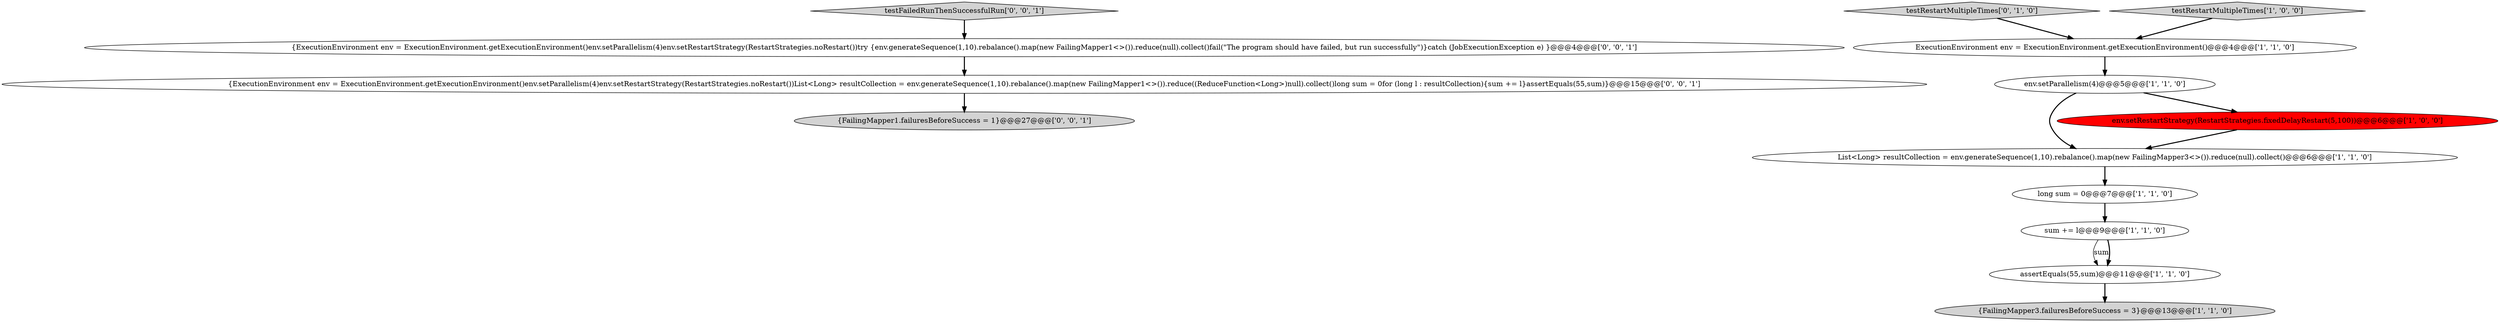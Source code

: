 digraph {
12 [style = filled, label = "{ExecutionEnvironment env = ExecutionEnvironment.getExecutionEnvironment()env.setParallelism(4)env.setRestartStrategy(RestartStrategies.noRestart())try {env.generateSequence(1,10).rebalance().map(new FailingMapper1<>()).reduce(null).collect()fail(\"The program should have failed, but run successfully\")}catch (JobExecutionException e) }@@@4@@@['0', '0', '1']", fillcolor = white, shape = ellipse image = "AAA0AAABBB3BBB"];
13 [style = filled, label = "{FailingMapper1.failuresBeforeSuccess = 1}@@@27@@@['0', '0', '1']", fillcolor = lightgray, shape = ellipse image = "AAA0AAABBB3BBB"];
11 [style = filled, label = "{ExecutionEnvironment env = ExecutionEnvironment.getExecutionEnvironment()env.setParallelism(4)env.setRestartStrategy(RestartStrategies.noRestart())List<Long> resultCollection = env.generateSequence(1,10).rebalance().map(new FailingMapper1<>()).reduce((ReduceFunction<Long>)null).collect()long sum = 0for (long l : resultCollection){sum += l}assertEquals(55,sum)}@@@15@@@['0', '0', '1']", fillcolor = white, shape = ellipse image = "AAA0AAABBB3BBB"];
10 [style = filled, label = "testFailedRunThenSuccessfulRun['0', '0', '1']", fillcolor = lightgray, shape = diamond image = "AAA0AAABBB3BBB"];
1 [style = filled, label = "List<Long> resultCollection = env.generateSequence(1,10).rebalance().map(new FailingMapper3<>()).reduce(null).collect()@@@6@@@['1', '1', '0']", fillcolor = white, shape = ellipse image = "AAA0AAABBB1BBB"];
9 [style = filled, label = "testRestartMultipleTimes['0', '1', '0']", fillcolor = lightgray, shape = diamond image = "AAA0AAABBB2BBB"];
3 [style = filled, label = "env.setRestartStrategy(RestartStrategies.fixedDelayRestart(5,100))@@@6@@@['1', '0', '0']", fillcolor = red, shape = ellipse image = "AAA1AAABBB1BBB"];
2 [style = filled, label = "ExecutionEnvironment env = ExecutionEnvironment.getExecutionEnvironment()@@@4@@@['1', '1', '0']", fillcolor = white, shape = ellipse image = "AAA0AAABBB1BBB"];
4 [style = filled, label = "env.setParallelism(4)@@@5@@@['1', '1', '0']", fillcolor = white, shape = ellipse image = "AAA0AAABBB1BBB"];
5 [style = filled, label = "long sum = 0@@@7@@@['1', '1', '0']", fillcolor = white, shape = ellipse image = "AAA0AAABBB1BBB"];
7 [style = filled, label = "{FailingMapper3.failuresBeforeSuccess = 3}@@@13@@@['1', '1', '0']", fillcolor = lightgray, shape = ellipse image = "AAA0AAABBB1BBB"];
6 [style = filled, label = "assertEquals(55,sum)@@@11@@@['1', '1', '0']", fillcolor = white, shape = ellipse image = "AAA0AAABBB1BBB"];
0 [style = filled, label = "sum += l@@@9@@@['1', '1', '0']", fillcolor = white, shape = ellipse image = "AAA0AAABBB1BBB"];
8 [style = filled, label = "testRestartMultipleTimes['1', '0', '0']", fillcolor = lightgray, shape = diamond image = "AAA0AAABBB1BBB"];
1->5 [style = bold, label=""];
4->3 [style = bold, label=""];
4->1 [style = bold, label=""];
6->7 [style = bold, label=""];
5->0 [style = bold, label=""];
3->1 [style = bold, label=""];
8->2 [style = bold, label=""];
0->6 [style = solid, label="sum"];
2->4 [style = bold, label=""];
0->6 [style = bold, label=""];
9->2 [style = bold, label=""];
10->12 [style = bold, label=""];
11->13 [style = bold, label=""];
12->11 [style = bold, label=""];
}
